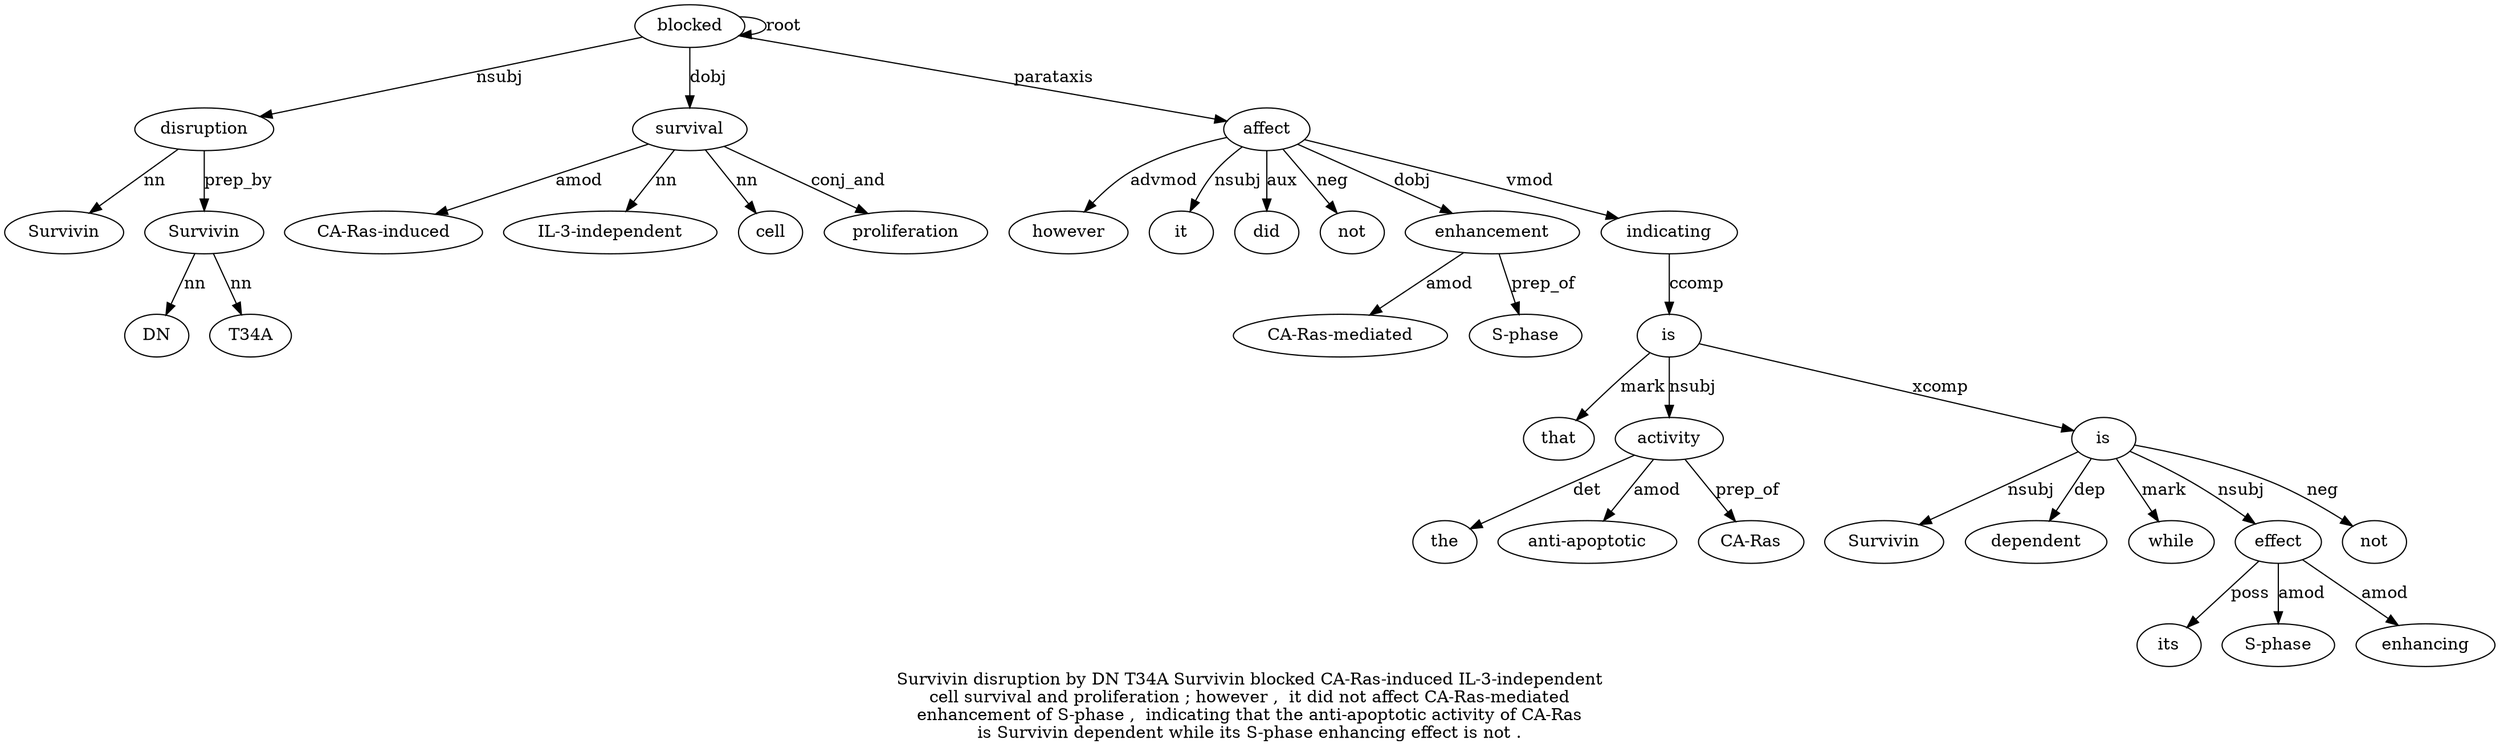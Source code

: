 digraph "Survivin disruption by DN T34A Survivin blocked CA-Ras-induced IL-3-independent cell survival and proliferation ; however ,  it did not affect CA-Ras-mediated enhancement of S-phase ,  indicating that the anti-apoptotic activity of CA-Ras is Survivin dependent while its S-phase enhancing effect is not ." {
label="Survivin disruption by DN T34A Survivin blocked CA-Ras-induced IL-3-independent
cell survival and proliferation ; however ,  it did not affect CA-Ras-mediated
enhancement of S-phase ,  indicating that the anti-apoptotic activity of CA-Ras
is Survivin dependent while its S-phase enhancing effect is not .";
disruption2 [style=filled, fillcolor=white, label=disruption];
Survivin1 [style=filled, fillcolor=white, label=Survivin];
disruption2 -> Survivin1  [label=nn];
blocked7 [style=filled, fillcolor=white, label=blocked];
blocked7 -> disruption2  [label=nsubj];
Survivin6 [style=filled, fillcolor=white, label=Survivin];
DN4 [style=filled, fillcolor=white, label=DN];
Survivin6 -> DN4  [label=nn];
T34A5 [style=filled, fillcolor=white, label=T34A];
Survivin6 -> T34A5  [label=nn];
disruption2 -> Survivin6  [label=prep_by];
blocked7 -> blocked7  [label=root];
survival11 [style=filled, fillcolor=white, label=survival];
"CA-Ras-induced8" [style=filled, fillcolor=white, label="CA-Ras-induced"];
survival11 -> "CA-Ras-induced8"  [label=amod];
"IL-3-independent9" [style=filled, fillcolor=white, label="IL-3-independent"];
survival11 -> "IL-3-independent9"  [label=nn];
cell10 [style=filled, fillcolor=white, label=cell];
survival11 -> cell10  [label=nn];
blocked7 -> survival11  [label=dobj];
proliferation13 [style=filled, fillcolor=white, label=proliferation];
survival11 -> proliferation13  [label=conj_and];
affect20 [style=filled, fillcolor=white, label=affect];
however15 [style=filled, fillcolor=white, label=however];
affect20 -> however15  [label=advmod];
it17 [style=filled, fillcolor=white, label=it];
affect20 -> it17  [label=nsubj];
did18 [style=filled, fillcolor=white, label=did];
affect20 -> did18  [label=aux];
not19 [style=filled, fillcolor=white, label=not];
affect20 -> not19  [label=neg];
blocked7 -> affect20  [label=parataxis];
enhancement22 [style=filled, fillcolor=white, label=enhancement];
"CA-Ras-mediated21" [style=filled, fillcolor=white, label="CA-Ras-mediated"];
enhancement22 -> "CA-Ras-mediated21"  [label=amod];
affect20 -> enhancement22  [label=dobj];
"S-phase24" [style=filled, fillcolor=white, label="S-phase"];
enhancement22 -> "S-phase24"  [label=prep_of];
indicating26 [style=filled, fillcolor=white, label=indicating];
affect20 -> indicating26  [label=vmod];
is33 [style=filled, fillcolor=white, label=is];
that27 [style=filled, fillcolor=white, label=that];
is33 -> that27  [label=mark];
activity30 [style=filled, fillcolor=white, label=activity];
the28 [style=filled, fillcolor=white, label=the];
activity30 -> the28  [label=det];
"anti-apoptotic29" [style=filled, fillcolor=white, label="anti-apoptotic"];
activity30 -> "anti-apoptotic29"  [label=amod];
is33 -> activity30  [label=nsubj];
"CA-Ras32" [style=filled, fillcolor=white, label="CA-Ras"];
activity30 -> "CA-Ras32"  [label=prep_of];
indicating26 -> is33  [label=ccomp];
is41 [style=filled, fillcolor=white, label=is];
Survivin34 [style=filled, fillcolor=white, label=Survivin];
is41 -> Survivin34  [label=nsubj];
dependent35 [style=filled, fillcolor=white, label=dependent];
is41 -> dependent35  [label=dep];
while36 [style=filled, fillcolor=white, label=while];
is41 -> while36  [label=mark];
effect40 [style=filled, fillcolor=white, label=effect];
its37 [style=filled, fillcolor=white, label=its];
effect40 -> its37  [label=poss];
"S-phase38" [style=filled, fillcolor=white, label="S-phase"];
effect40 -> "S-phase38"  [label=amod];
enhancing39 [style=filled, fillcolor=white, label=enhancing];
effect40 -> enhancing39  [label=amod];
is41 -> effect40  [label=nsubj];
is33 -> is41  [label=xcomp];
not42 [style=filled, fillcolor=white, label=not];
is41 -> not42  [label=neg];
}
